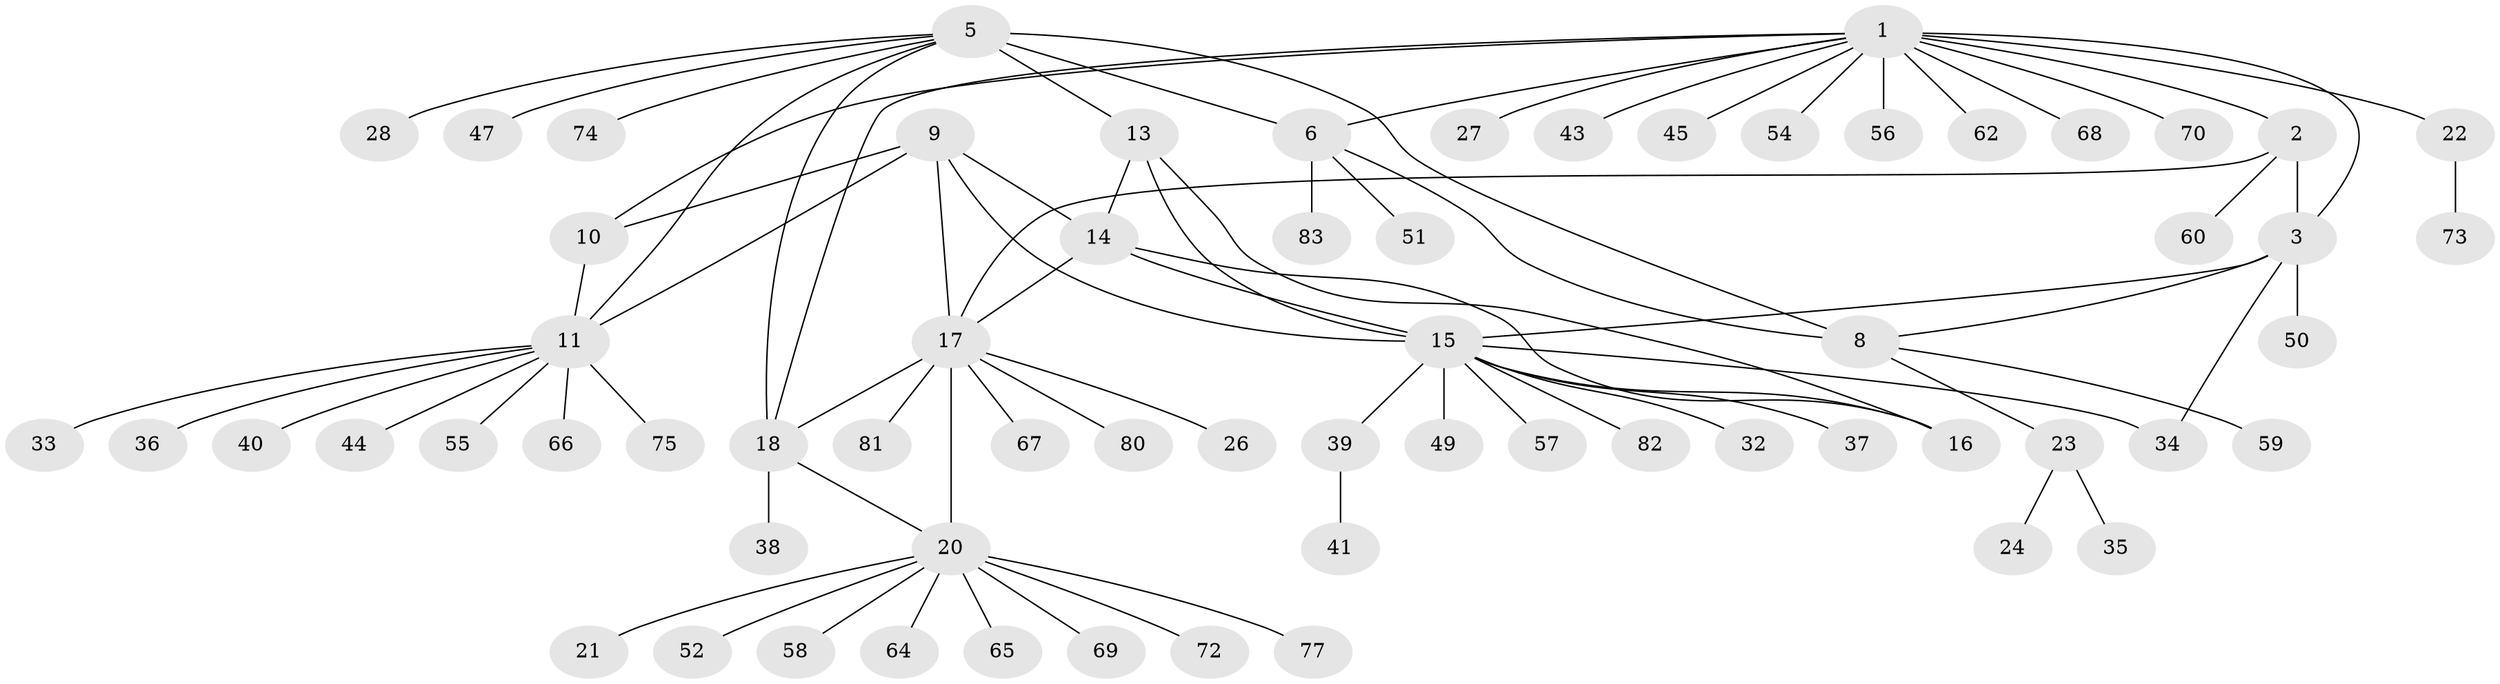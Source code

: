 // original degree distribution, {14: 0.012048192771084338, 5: 0.04819277108433735, 7: 0.07228915662650602, 3: 0.024096385542168676, 6: 0.060240963855421686, 4: 0.04819277108433735, 9: 0.012048192771084338, 8: 0.012048192771084338, 1: 0.5903614457831325, 2: 0.12048192771084337}
// Generated by graph-tools (version 1.1) at 2025/42/03/06/25 10:42:11]
// undirected, 65 vertices, 81 edges
graph export_dot {
graph [start="1"]
  node [color=gray90,style=filled];
  1 [super="+25"];
  2 [super="+4"];
  3 [super="+53"];
  5 [super="+7"];
  6 [super="+71"];
  8 [super="+30"];
  9;
  10;
  11 [super="+12"];
  13;
  14 [super="+76"];
  15 [super="+29"];
  16 [super="+31"];
  17 [super="+19"];
  18 [super="+63"];
  20 [super="+48"];
  21;
  22;
  23 [super="+46"];
  24 [super="+42"];
  26;
  27;
  28;
  32;
  33;
  34;
  35;
  36 [super="+79"];
  37;
  38;
  39;
  40;
  41;
  43;
  44;
  45;
  47;
  49;
  50;
  51;
  52;
  54;
  55;
  56 [super="+78"];
  57;
  58;
  59;
  60 [super="+61"];
  62;
  64;
  65;
  66;
  67;
  68;
  69;
  70;
  72;
  73;
  74;
  75;
  77;
  80;
  81;
  82;
  83;
  1 -- 2 [weight=2];
  1 -- 3;
  1 -- 6;
  1 -- 10;
  1 -- 22;
  1 -- 27;
  1 -- 45;
  1 -- 54;
  1 -- 56;
  1 -- 62;
  1 -- 68;
  1 -- 43;
  1 -- 70;
  1 -- 18;
  2 -- 3 [weight=2];
  2 -- 60;
  2 -- 17;
  3 -- 15;
  3 -- 34;
  3 -- 50;
  3 -- 8;
  5 -- 6 [weight=2];
  5 -- 8 [weight=2];
  5 -- 13;
  5 -- 28;
  5 -- 18;
  5 -- 74;
  5 -- 11;
  5 -- 47;
  6 -- 8;
  6 -- 51;
  6 -- 83;
  8 -- 23;
  8 -- 59;
  9 -- 10;
  9 -- 11 [weight=2];
  9 -- 14;
  9 -- 17;
  9 -- 15;
  10 -- 11 [weight=2];
  11 -- 33;
  11 -- 36;
  11 -- 66;
  11 -- 75;
  11 -- 55;
  11 -- 40;
  11 -- 44;
  13 -- 14;
  13 -- 15;
  13 -- 16;
  14 -- 15;
  14 -- 16;
  14 -- 17;
  15 -- 16;
  15 -- 32;
  15 -- 37;
  15 -- 57;
  15 -- 82;
  15 -- 49;
  15 -- 34;
  15 -- 39;
  17 -- 18 [weight=2];
  17 -- 20 [weight=2];
  17 -- 26;
  17 -- 67;
  17 -- 80;
  17 -- 81;
  18 -- 20;
  18 -- 38;
  20 -- 21;
  20 -- 64;
  20 -- 69;
  20 -- 72;
  20 -- 65;
  20 -- 52;
  20 -- 58;
  20 -- 77;
  22 -- 73;
  23 -- 24;
  23 -- 35;
  39 -- 41;
}
